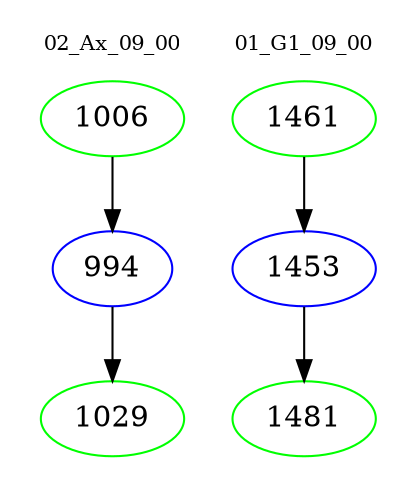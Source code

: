digraph{
subgraph cluster_0 {
color = white
label = "02_Ax_09_00";
fontsize=10;
T0_1006 [label="1006", color="green"]
T0_1006 -> T0_994 [color="black"]
T0_994 [label="994", color="blue"]
T0_994 -> T0_1029 [color="black"]
T0_1029 [label="1029", color="green"]
}
subgraph cluster_1 {
color = white
label = "01_G1_09_00";
fontsize=10;
T1_1461 [label="1461", color="green"]
T1_1461 -> T1_1453 [color="black"]
T1_1453 [label="1453", color="blue"]
T1_1453 -> T1_1481 [color="black"]
T1_1481 [label="1481", color="green"]
}
}
